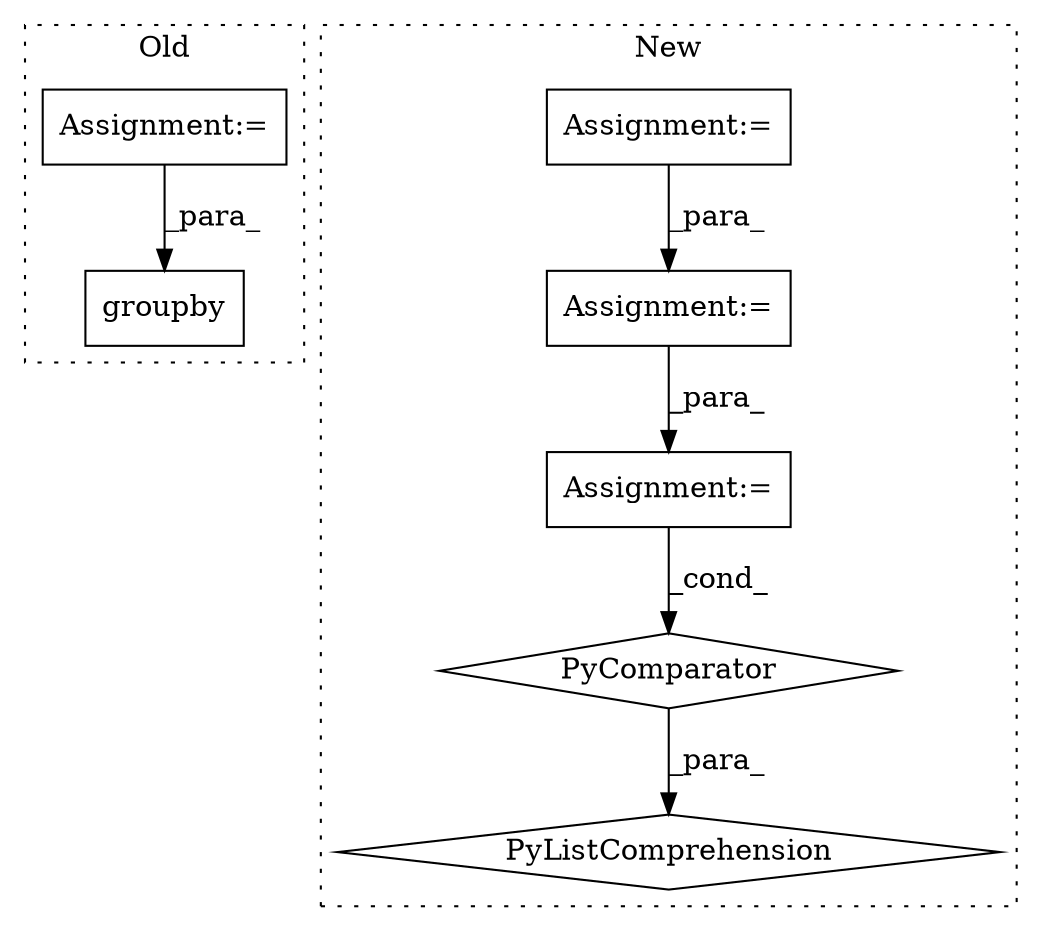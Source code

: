 digraph G {
subgraph cluster0 {
1 [label="groupby" a="32" s="13030,13057" l="8,1" shape="box"];
4 [label="Assignment:=" a="7" s="12880" l="1" shape="box"];
label = "Old";
style="dotted";
}
subgraph cluster1 {
2 [label="PyListComprehension" a="109" s="13048" l="100" shape="diamond"];
3 [label="Assignment:=" a="7" s="12831" l="12" shape="box"];
5 [label="PyComparator" a="113" s="13115" l="25" shape="diamond"];
6 [label="Assignment:=" a="7" s="12931" l="56" shape="box"];
7 [label="Assignment:=" a="7" s="13115" l="25" shape="box"];
label = "New";
style="dotted";
}
3 -> 7 [label="_para_"];
4 -> 1 [label="_para_"];
5 -> 2 [label="_para_"];
6 -> 3 [label="_para_"];
7 -> 5 [label="_cond_"];
}